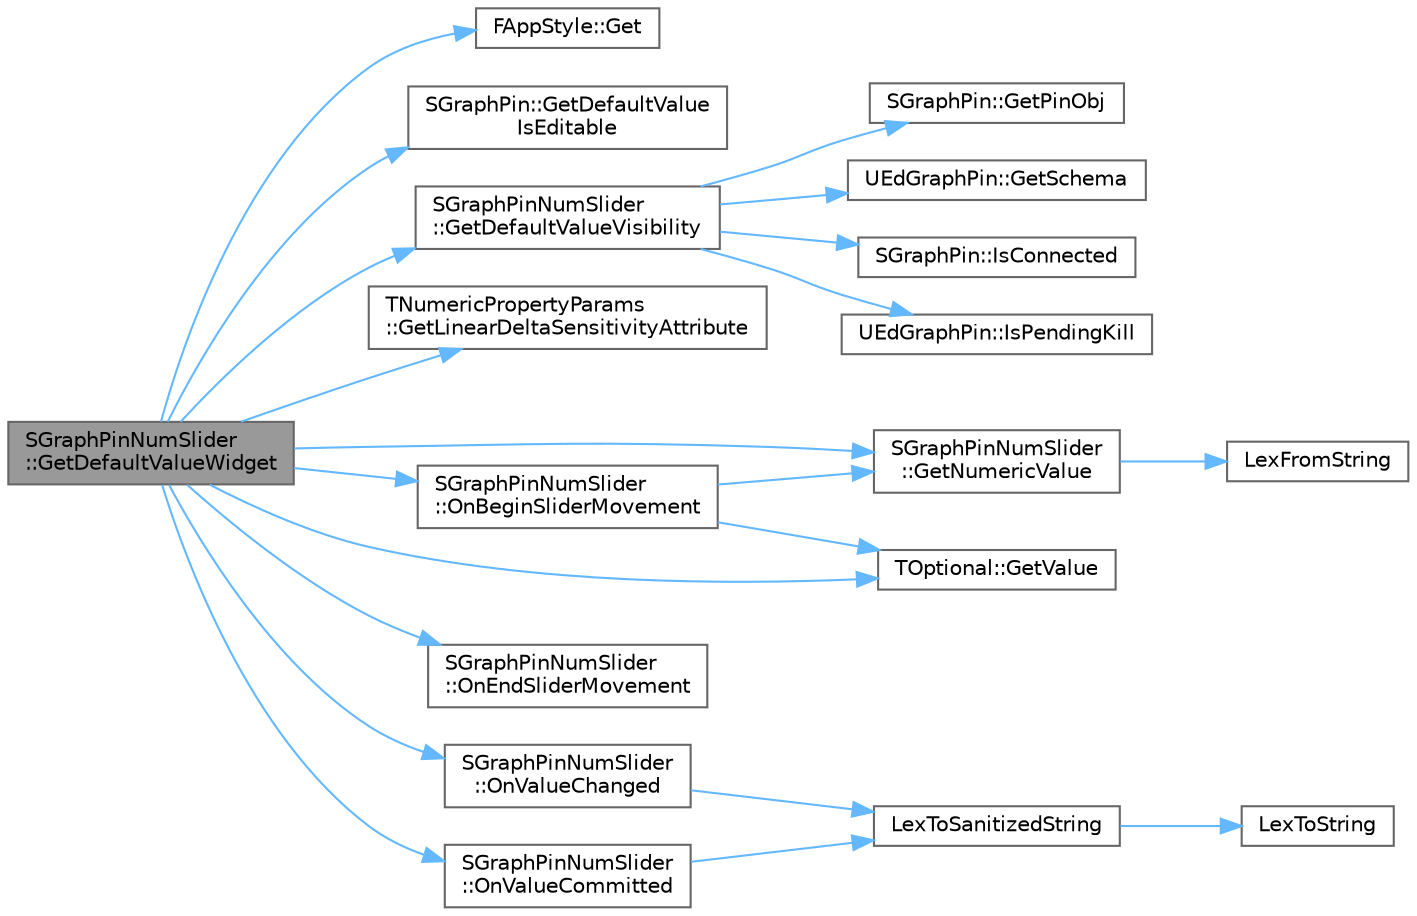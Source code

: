 digraph "SGraphPinNumSlider::GetDefaultValueWidget"
{
 // INTERACTIVE_SVG=YES
 // LATEX_PDF_SIZE
  bgcolor="transparent";
  edge [fontname=Helvetica,fontsize=10,labelfontname=Helvetica,labelfontsize=10];
  node [fontname=Helvetica,fontsize=10,shape=box,height=0.2,width=0.4];
  rankdir="LR";
  Node1 [id="Node000001",label="SGraphPinNumSlider\l::GetDefaultValueWidget",height=0.2,width=0.4,color="gray40", fillcolor="grey60", style="filled", fontcolor="black",tooltip="Build the widget we should put into the 'default value' space, shown when nothing connected."];
  Node1 -> Node2 [id="edge1_Node000001_Node000002",color="steelblue1",style="solid",tooltip=" "];
  Node2 [id="Node000002",label="FAppStyle::Get",height=0.2,width=0.4,color="grey40", fillcolor="white", style="filled",URL="$d3/d1e/classFAppStyle.html#abf8a86ffff62afc3c225cf5553bf58ee",tooltip=" "];
  Node1 -> Node3 [id="edge2_Node000001_Node000003",color="steelblue1",style="solid",tooltip=" "];
  Node3 [id="Node000003",label="SGraphPin::GetDefaultValue\lIsEditable",height=0.2,width=0.4,color="grey40", fillcolor="white", style="filled",URL="$df/d9b/classSGraphPin.html#a325761723186202538e90eeb8c9f508b",tooltip="True if the pin's default value can be edited, false if it is read only."];
  Node1 -> Node4 [id="edge3_Node000001_Node000004",color="steelblue1",style="solid",tooltip=" "];
  Node4 [id="Node000004",label="SGraphPinNumSlider\l::GetDefaultValueVisibility",height=0.2,width=0.4,color="grey40", fillcolor="white", style="filled",URL="$d2/d92/classSGraphPinNumSlider.html#a3d775e7359321b322490f52506f09181",tooltip=" "];
  Node4 -> Node5 [id="edge4_Node000004_Node000005",color="steelblue1",style="solid",tooltip=" "];
  Node5 [id="Node000005",label="SGraphPin::GetPinObj",height=0.2,width=0.4,color="grey40", fillcolor="white", style="filled",URL="$df/d9b/classSGraphPin.html#a2d61ee1e4b415a302bb8d05af3f37ea5",tooltip=" "];
  Node4 -> Node6 [id="edge5_Node000004_Node000006",color="steelblue1",style="solid",tooltip=" "];
  Node6 [id="Node000006",label="UEdGraphPin::GetSchema",height=0.2,width=0.4,color="grey40", fillcolor="white", style="filled",URL="$de/d87/classUEdGraphPin.html#a07552505ae97c4be4cd41458e4bc0906",tooltip="Shorthand way to access the schema of the graph that owns the node that owns this pin."];
  Node4 -> Node7 [id="edge6_Node000004_Node000007",color="steelblue1",style="solid",tooltip=" "];
  Node7 [id="Node000007",label="SGraphPin::IsConnected",height=0.2,width=0.4,color="grey40", fillcolor="white", style="filled",URL="$df/d9b/classSGraphPin.html#a4a4da19906834d420db46cace046535a",tooltip=" "];
  Node4 -> Node8 [id="edge7_Node000004_Node000008",color="steelblue1",style="solid",tooltip=" "];
  Node8 [id="Node000008",label="UEdGraphPin::IsPendingKill",height=0.2,width=0.4,color="grey40", fillcolor="white", style="filled",URL="$de/d87/classUEdGraphPin.html#ad8971c9c22c028cb47210b8e8a563e57",tooltip=" "];
  Node1 -> Node9 [id="edge8_Node000001_Node000009",color="steelblue1",style="solid",tooltip=" "];
  Node9 [id="Node000009",label="TNumericPropertyParams\l::GetLinearDeltaSensitivityAttribute",height=0.2,width=0.4,color="grey40", fillcolor="white", style="filled",URL="$d5/db3/structTNumericPropertyParams.html#a8a95db4797b3dd99914db3ff5f99eb02",tooltip=" "];
  Node1 -> Node10 [id="edge9_Node000001_Node000010",color="steelblue1",style="solid",tooltip=" "];
  Node10 [id="Node000010",label="SGraphPinNumSlider\l::GetNumericValue",height=0.2,width=0.4,color="grey40", fillcolor="white", style="filled",URL="$d2/d92/classSGraphPinNumSlider.html#a09ac3a423cfdd8af3276d12062c681f8",tooltip=" "];
  Node10 -> Node11 [id="edge10_Node000010_Node000011",color="steelblue1",style="solid",tooltip=" "];
  Node11 [id="Node000011",label="LexFromString",height=0.2,width=0.4,color="grey40", fillcolor="white", style="filled",URL="$df/ddd/IOSAppDelegate_8h.html#af9f2b0076d9c41a910f9e9583fdbb88d",tooltip=" "];
  Node1 -> Node12 [id="edge11_Node000001_Node000012",color="steelblue1",style="solid",tooltip=" "];
  Node12 [id="Node000012",label="TOptional::GetValue",height=0.2,width=0.4,color="grey40", fillcolor="white", style="filled",URL="$d7/d70/structTOptional.html#a145e77bf7df807de7fa6e9116c99ccfb",tooltip=" "];
  Node1 -> Node13 [id="edge12_Node000001_Node000013",color="steelblue1",style="solid",tooltip=" "];
  Node13 [id="Node000013",label="SGraphPinNumSlider\l::OnBeginSliderMovement",height=0.2,width=0.4,color="grey40", fillcolor="white", style="filled",URL="$d2/d92/classSGraphPinNumSlider.html#aab8d3a5b18576e187ddcb4d5c467d175",tooltip="Called when the slider begins to move."];
  Node13 -> Node10 [id="edge13_Node000013_Node000010",color="steelblue1",style="solid",tooltip=" "];
  Node13 -> Node12 [id="edge14_Node000013_Node000012",color="steelblue1",style="solid",tooltip=" "];
  Node1 -> Node14 [id="edge15_Node000001_Node000014",color="steelblue1",style="solid",tooltip=" "];
  Node14 [id="Node000014",label="SGraphPinNumSlider\l::OnEndSliderMovement",height=0.2,width=0.4,color="grey40", fillcolor="white", style="filled",URL="$d2/d92/classSGraphPinNumSlider.html#a0f729b2f3f86cca23346df5e2115c589",tooltip="Called when the slider stops moving."];
  Node1 -> Node15 [id="edge16_Node000001_Node000015",color="steelblue1",style="solid",tooltip=" "];
  Node15 [id="Node000015",label="SGraphPinNumSlider\l::OnValueChanged",height=0.2,width=0.4,color="grey40", fillcolor="white", style="filled",URL="$d2/d92/classSGraphPinNumSlider.html#aedf1079a06859bc2b2641b887f0e9160",tooltip=" "];
  Node15 -> Node16 [id="edge17_Node000015_Node000016",color="steelblue1",style="solid",tooltip=" "];
  Node16 [id="Node000016",label="LexToSanitizedString",height=0.2,width=0.4,color="grey40", fillcolor="white", style="filled",URL="$d5/dba/UnrealString_8h.html#ae037d11baca5008d4fe5e5d115f52978",tooltip="Helper template to convert to sanitized strings."];
  Node16 -> Node17 [id="edge18_Node000016_Node000017",color="steelblue1",style="solid",tooltip=" "];
  Node17 [id="Node000017",label="LexToString",height=0.2,width=0.4,color="grey40", fillcolor="white", style="filled",URL="$d5/dba/UnrealString_8h.html#a27c5337b7077fa459c6ac7f083a8b871",tooltip="Convert numeric types to a string."];
  Node1 -> Node18 [id="edge19_Node000001_Node000018",color="steelblue1",style="solid",tooltip=" "];
  Node18 [id="Node000018",label="SGraphPinNumSlider\l::OnValueCommitted",height=0.2,width=0.4,color="grey40", fillcolor="white", style="filled",URL="$d2/d92/classSGraphPinNumSlider.html#a32252a925c34530f74e21dcacdb45a04",tooltip=" "];
  Node18 -> Node16 [id="edge20_Node000018_Node000016",color="steelblue1",style="solid",tooltip=" "];
}
